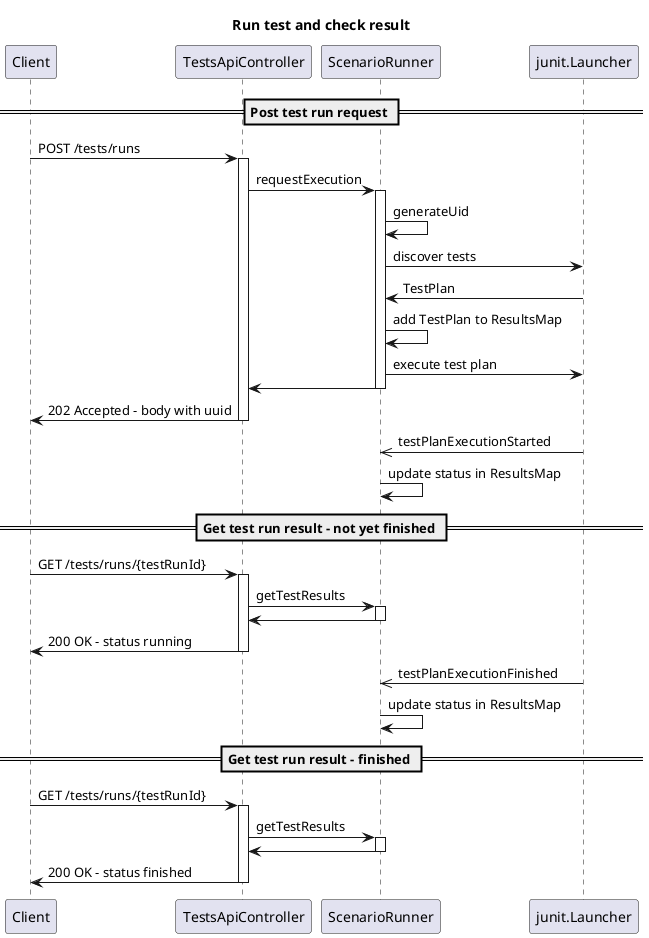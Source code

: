 @startuml
title Run test and check result

== Post test run request ==
Client -> TestsApiController: POST /tests/runs
activate TestsApiController
TestsApiController -> ScenarioRunner: requestExecution
activate ScenarioRunner
ScenarioRunner -> ScenarioRunner: generateUid
ScenarioRunner -> junit.Launcher: discover tests
junit.Launcher -> ScenarioRunner: TestPlan
ScenarioRunner -> ScenarioRunner: add TestPlan to ResultsMap
ScenarioRunner -> junit.Launcher: execute test plan
ScenarioRunner -> TestsApiController
deactivate ScenarioRunner
TestsApiController -> Client: 202 Accepted - body with uuid
deactivate TestsApiController
junit.Launcher ->> ScenarioRunner: testPlanExecutionStarted
ScenarioRunner -> ScenarioRunner: update status in ResultsMap

== Get test run result - not yet finished ==
Client -> TestsApiController: GET /tests/runs/{testRunId}
activate TestsApiController
TestsApiController -> ScenarioRunner: getTestResults
activate ScenarioRunner
ScenarioRunner -> TestsApiController
deactivate ScenarioRunner
TestsApiController -> Client: 200 OK - status running
deactivate TestsApiController
junit.Launcher ->> ScenarioRunner: testPlanExecutionFinished
ScenarioRunner -> ScenarioRunner: update status in ResultsMap

== Get test run result - finished ==
Client -> TestsApiController: GET /tests/runs/{testRunId}
activate TestsApiController
TestsApiController -> ScenarioRunner: getTestResults
activate ScenarioRunner
ScenarioRunner -> TestsApiController
deactivate ScenarioRunner
TestsApiController -> Client: 200 OK - status finished
deactivate TestsApiController




@enduml